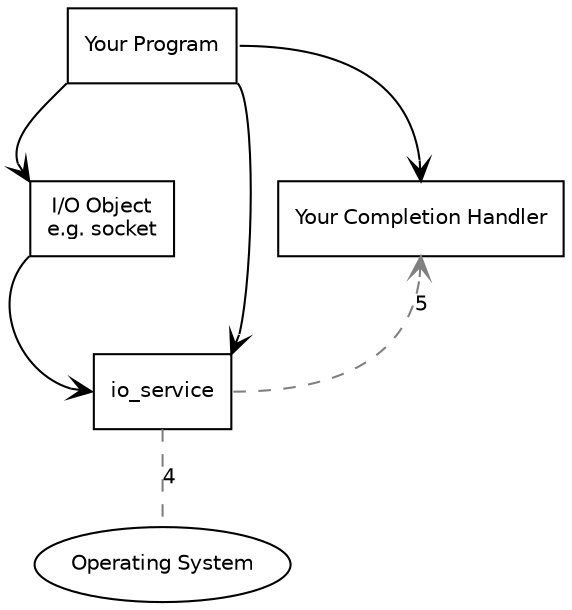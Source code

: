 digraph g
{
  graph
    [
      nodesep="0.2"
    ];

  edge
    [
      fontname="Helvetica",
      fontsize=10,
      labelfontname="Helvetica",
      labelfontsize=10
    ];

  node
    [
      fontname="Helvetica",
      fontsize=10,
      shape=box
    ];

  edge
    [
      arrowhead="open"
    ]

  operating_system
    [
      label="Operating System",
      shape=ellipse
    ];

  io_service
    [
      label="io_service"
    ];

  io_object
    [
      label="I/O Object\ne.g. socket"
    ];

  your_program
    [
      label="Your Program"
    ];

  your_completion_handler
    [
      label="Your Completion Handler"
    ];

  your_program:e -> your_completion_handler:n
    [
      arrowtail="diamond"
    ];

  your_program:sw -> io_object:nw
    [
      arrowtail="diamond"
    ];

  your_program:se -> io_service:ne
    [
      arrowtail="diamond"
    ];

  io_object:sw -> io_service:w
    [
    ];

  your_program:s -> io_object:ne
    [
      style="invis",
      label="1"
    ];

  io_object:se -> io_service:n
    [
      style="invis",
      label="2"
    ];

  io_service:s -> operating_system:n
    [
      style="dashed",
      label="4"
      color="#808080"
      arrowhead="none"
      arrowtail="open"
    ];

  io_service:e -> your_completion_handler:s
    [
      style="dashed",
      label="5"
      color="#808080"
      constraint="false"
    ];
}
